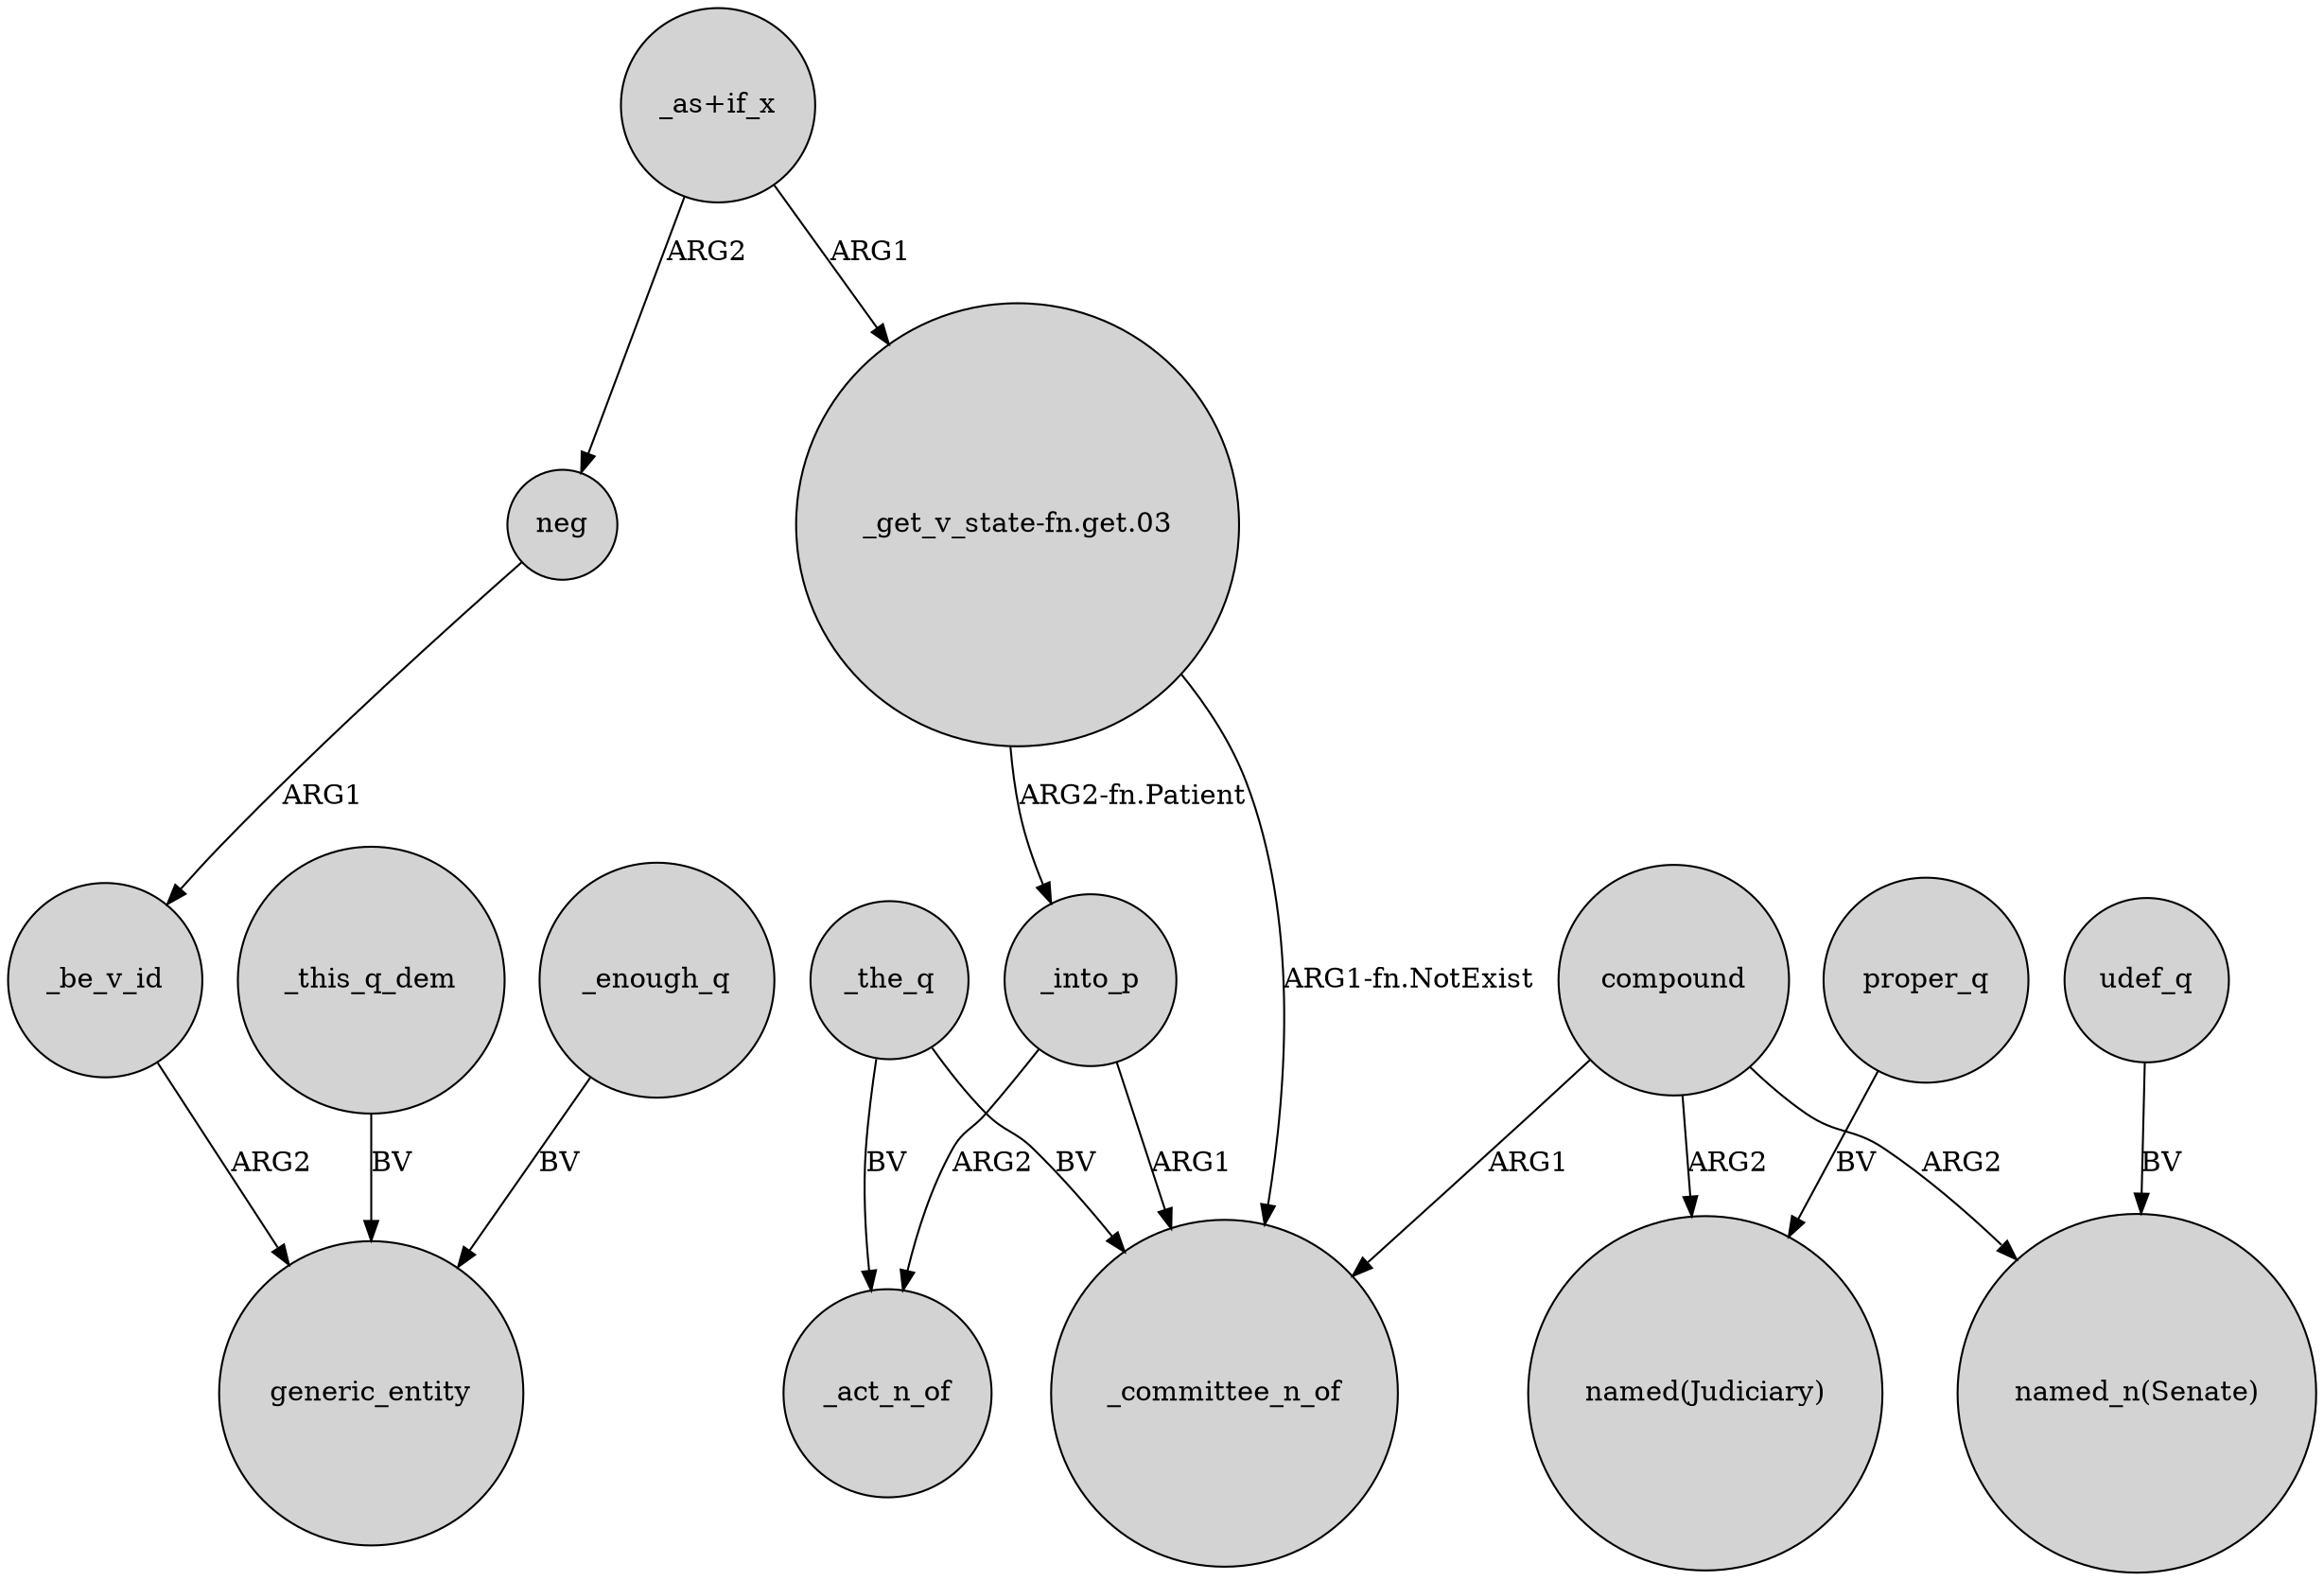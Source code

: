 digraph {
	node [shape=circle style=filled]
	_enough_q -> generic_entity [label=BV]
	"_get_v_state-fn.get.03" -> _into_p [label="ARG2-fn.Patient"]
	neg -> _be_v_id [label=ARG1]
	_this_q_dem -> generic_entity [label=BV]
	"_as+if_x" -> neg [label=ARG2]
	_the_q -> _committee_n_of [label=BV]
	compound -> "named(Judiciary)" [label=ARG2]
	_the_q -> _act_n_of [label=BV]
	compound -> _committee_n_of [label=ARG1]
	"_as+if_x" -> "_get_v_state-fn.get.03" [label=ARG1]
	compound -> "named_n(Senate)" [label=ARG2]
	"_get_v_state-fn.get.03" -> _committee_n_of [label="ARG1-fn.NotExist"]
	_be_v_id -> generic_entity [label=ARG2]
	_into_p -> _committee_n_of [label=ARG1]
	udef_q -> "named_n(Senate)" [label=BV]
	_into_p -> _act_n_of [label=ARG2]
	proper_q -> "named(Judiciary)" [label=BV]
}
